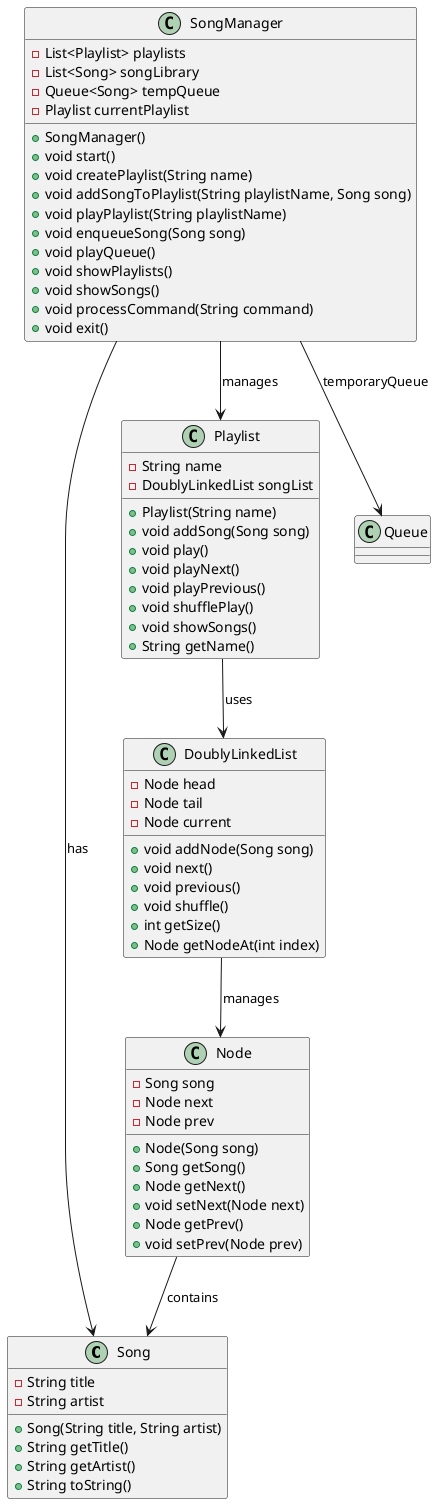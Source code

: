 @startuml

' Define the Song class
class Song {
    - String title
    - String artist
    + Song(String title, String artist)
    + String getTitle()
    + String getArtist()
    + String toString()
}

' Define the Node class
class Node {
    - Song song
    - Node next
    - Node prev
    + Node(Song song)
    + Song getSong()
    + Node getNext()
    + void setNext(Node next)
    + Node getPrev()
    + void setPrev(Node prev)
}

' Define the DoublyLinkedList class
class DoublyLinkedList {
    - Node head
    - Node tail
    - Node current
    + void addNode(Song song)
    + void next()
    + void previous()
    + void shuffle()
    + int getSize()
    + Node getNodeAt(int index)
}

' Define the Playlist class
class Playlist {
    - String name
    - DoublyLinkedList songList
    + Playlist(String name)
    + void addSong(Song song)
    + void play()
    + void playNext()
    + void playPrevious()
    + void shufflePlay()
    + void showSongs()
    + String getName()
}

' Define the SongManager class
class SongManager {
    - List<Playlist> playlists
    - List<Song> songLibrary
    - Queue<Song> tempQueue
    - Playlist currentPlaylist
    + SongManager()
    + void start()
    + void createPlaylist(String name)
    + void addSongToPlaylist(String playlistName, Song song)
    + void playPlaylist(String playlistName)
    + void enqueueSong(Song song)
    + void playQueue()
    + void showPlaylists()
    + void showSongs()
    + void processCommand(String command)
    + void exit()
}

' Relationships between classes
Node --> Song : contains
DoublyLinkedList --> Node : manages
Playlist --> DoublyLinkedList : uses
SongManager --> Playlist : manages
SongManager --> Song : has
SongManager --> Queue : temporaryQueue

@enduml
